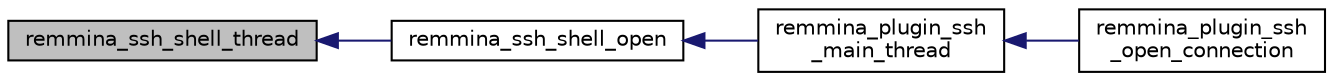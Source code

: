 digraph "remmina_ssh_shell_thread"
{
  edge [fontname="Helvetica",fontsize="10",labelfontname="Helvetica",labelfontsize="10"];
  node [fontname="Helvetica",fontsize="10",shape=record];
  rankdir="LR";
  Node758 [label="remmina_ssh_shell_thread",height=0.2,width=0.4,color="black", fillcolor="grey75", style="filled", fontcolor="black"];
  Node758 -> Node759 [dir="back",color="midnightblue",fontsize="10",style="solid",fontname="Helvetica"];
  Node759 [label="remmina_ssh_shell_open",height=0.2,width=0.4,color="black", fillcolor="white", style="filled",URL="$remmina__ssh_8h.html#a1c095a955af21b3ed9952ba2ea94691b"];
  Node759 -> Node760 [dir="back",color="midnightblue",fontsize="10",style="solid",fontname="Helvetica"];
  Node760 [label="remmina_plugin_ssh\l_main_thread",height=0.2,width=0.4,color="black", fillcolor="white", style="filled",URL="$remmina__ssh__plugin_8c.html#a4fa1cd6e50c66d79e727d7264fc454ee",tooltip="Remmina Protocol plugin main function. "];
  Node760 -> Node761 [dir="back",color="midnightblue",fontsize="10",style="solid",fontname="Helvetica"];
  Node761 [label="remmina_plugin_ssh\l_open_connection",height=0.2,width=0.4,color="black", fillcolor="white", style="filled",URL="$remmina__ssh__plugin_8c.html#a01bb81cfc23add39c9260e888ef1d88f",tooltip="Initialize the the main window properties and the pthread. "];
}
